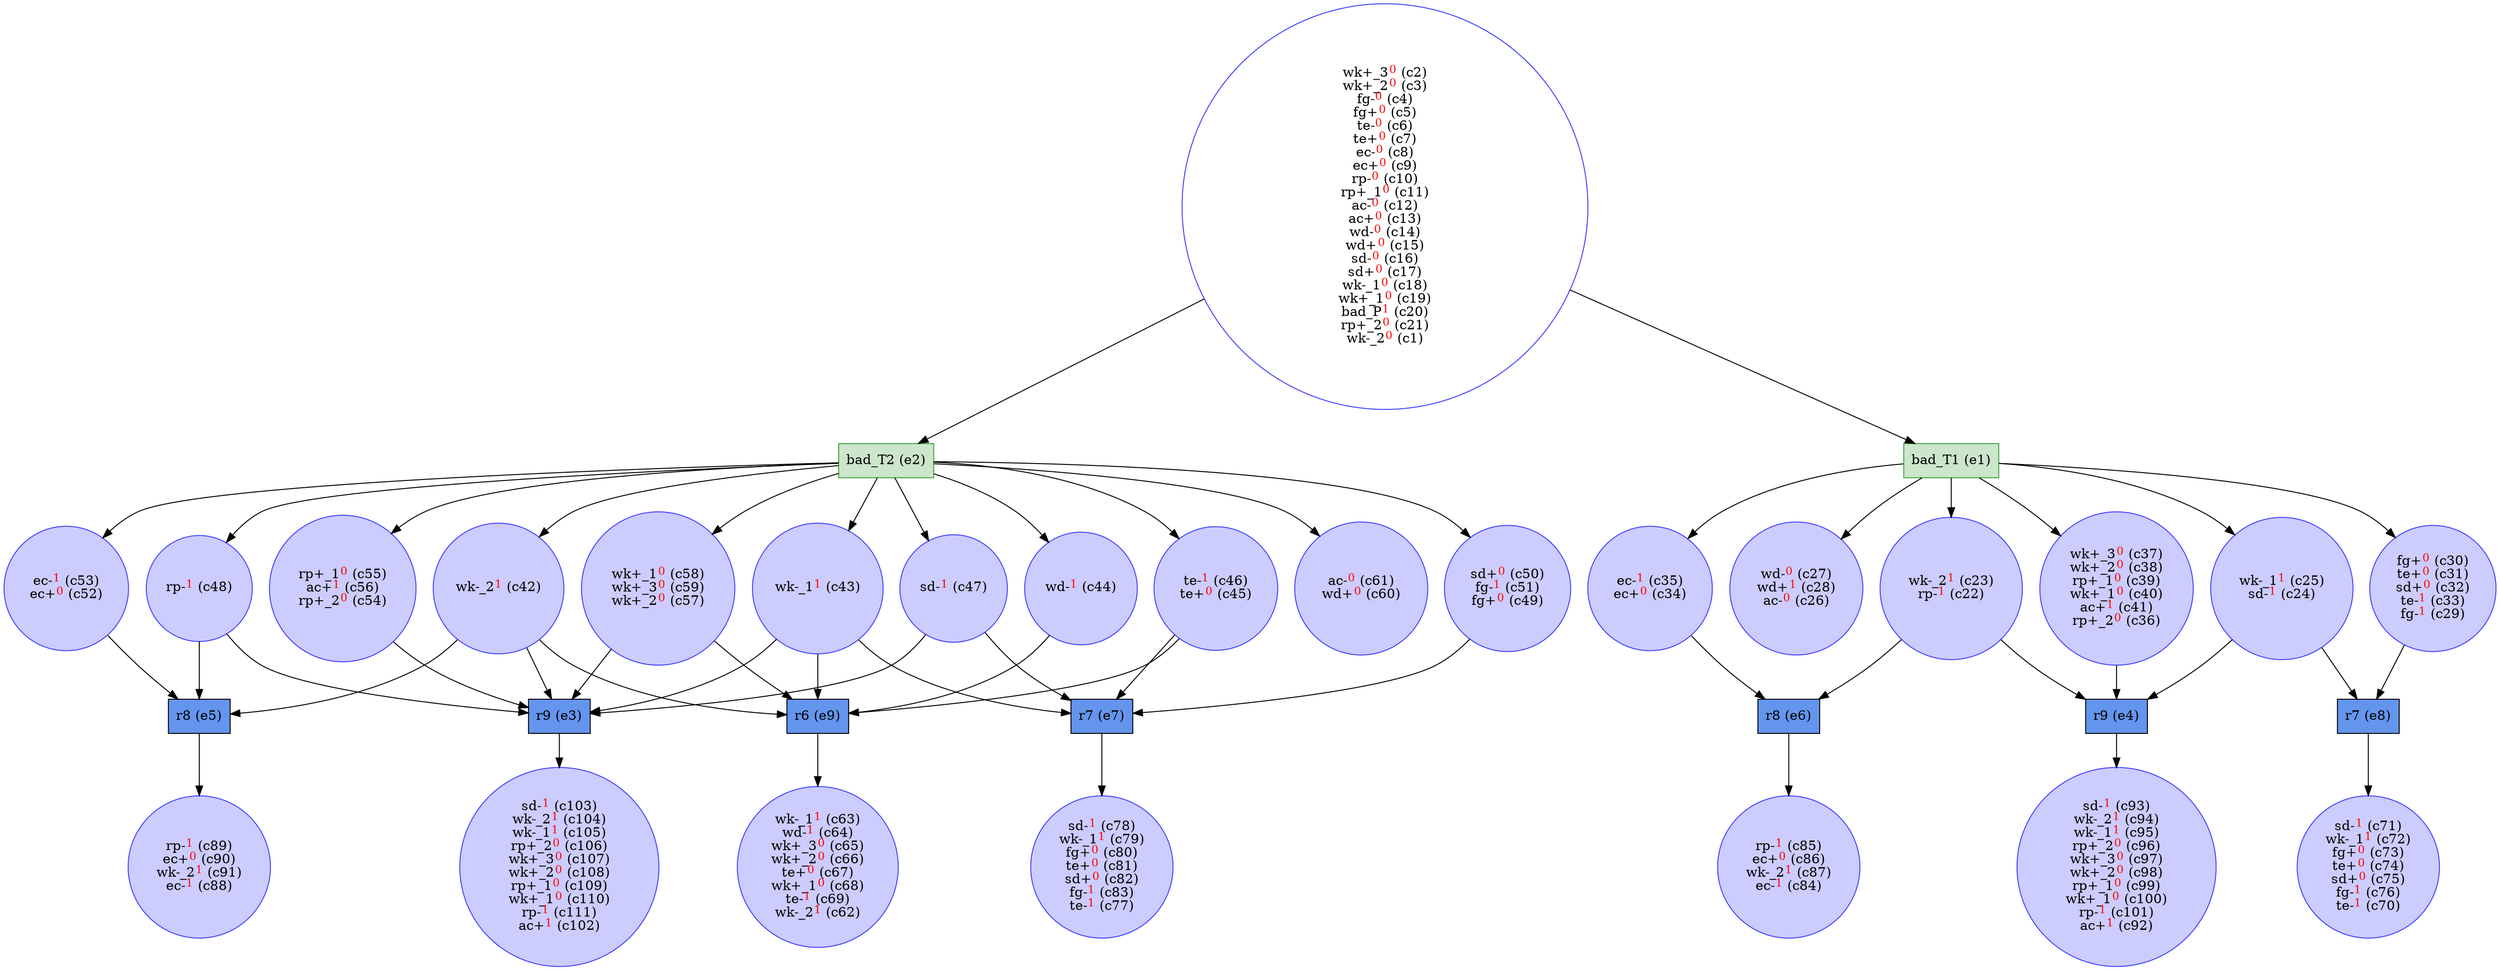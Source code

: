 digraph test {
  c1 -> e2;
  c1 -> e1;
  e1 -> c22;
  c22 -> e4;
  c22 -> e6;
  e1 -> c24;
  c24 -> e4;
  c24 -> e8;
  e1 -> c26;
  e1 -> c29;
  c29 -> e8;
  e1 -> c34;
  c34 -> e6;
  e1 -> c36;
  c36 -> e4;
  e2 -> c42;
  c42 -> e3;
  c42 -> e5;
  c42 -> e9;
  e2 -> c43;
  c43 -> e3;
  c43 -> e7;
  c43 -> e9;
  e2 -> c44;
  c44 -> e9;
  e2 -> c45;
  c45 -> e7;
  c45 -> e9;
  e2 -> c47;
  c47 -> e3;
  c47 -> e7;
  e2 -> c48;
  c48 -> e3;
  c48 -> e5;
  e2 -> c49;
  c49 -> e7;
  e2 -> c52;
  c52 -> e5;
  e2 -> c54;
  c54 -> e3;
  e2 -> c57;
  c57 -> e3;
  c57 -> e9;
  e2 -> c60;
  e9 -> c62;
  e8 -> c70;
  e7 -> c77;
  e6 -> c84;
  e5 -> c88;
  e4 -> c92;
  e3 -> c102;
  c1 [color= "#4040ff"fillcolor="transparent" label= <<FONT COLOR ="black">wk+_3</FONT><FONT COLOR="red"><SUP>0</SUP></FONT><FONT COLOR="black"> (c2)</FONT><BR/><FONT COLOR ="black">wk+_2</FONT><FONT COLOR="red"><SUP>0</SUP></FONT><FONT COLOR="black"> (c3)</FONT><BR/><FONT COLOR ="black">fg-</FONT><FONT COLOR="red"><SUP>0</SUP></FONT><FONT COLOR="black"> (c4)</FONT><BR/><FONT COLOR ="black">fg+</FONT><FONT COLOR="red"><SUP>0</SUP></FONT><FONT COLOR="black"> (c5)</FONT><BR/><FONT COLOR ="black">te-</FONT><FONT COLOR="red"><SUP>0</SUP></FONT><FONT COLOR="black"> (c6)</FONT><BR/><FONT COLOR ="black">te+</FONT><FONT COLOR="red"><SUP>0</SUP></FONT><FONT COLOR="black"> (c7)</FONT><BR/><FONT COLOR ="black">ec-</FONT><FONT COLOR="red"><SUP>0</SUP></FONT><FONT COLOR="black"> (c8)</FONT><BR/><FONT COLOR ="black">ec+</FONT><FONT COLOR="red"><SUP>0</SUP></FONT><FONT COLOR="black"> (c9)</FONT><BR/><FONT COLOR ="black">rp-</FONT><FONT COLOR="red"><SUP>0</SUP></FONT><FONT COLOR="black"> (c10)</FONT><BR/><FONT COLOR ="black">rp+_1</FONT><FONT COLOR="red"><SUP>0</SUP></FONT><FONT COLOR="black"> (c11)</FONT><BR/><FONT COLOR ="black">ac-</FONT><FONT COLOR="red"><SUP>0</SUP></FONT><FONT COLOR="black"> (c12)</FONT><BR/><FONT COLOR ="black">ac+</FONT><FONT COLOR="red"><SUP>0</SUP></FONT><FONT COLOR="black"> (c13)</FONT><BR/><FONT COLOR ="black">wd-</FONT><FONT COLOR="red"><SUP>0</SUP></FONT><FONT COLOR="black"> (c14)</FONT><BR/><FONT COLOR ="black">wd+</FONT><FONT COLOR="red"><SUP>0</SUP></FONT><FONT COLOR="black"> (c15)</FONT><BR/><FONT COLOR ="black">sd-</FONT><FONT COLOR="red"><SUP>0</SUP></FONT><FONT COLOR="black"> (c16)</FONT><BR/><FONT COLOR ="black">sd+</FONT><FONT COLOR="red"><SUP>0</SUP></FONT><FONT COLOR="black"> (c17)</FONT><BR/><FONT COLOR ="black">wk-_1</FONT><FONT COLOR="red"><SUP>0</SUP></FONT><FONT COLOR="black"> (c18)</FONT><BR/><FONT COLOR ="black">wk+_1</FONT><FONT COLOR="red"><SUP>0</SUP></FONT><FONT COLOR="black"> (c19)</FONT><BR/><FONT COLOR ="black">bad_P</FONT><FONT COLOR="red"><SUP>1</SUP></FONT><FONT COLOR="black"> (c20)</FONT><BR/><FONT COLOR ="black">rp+_2</FONT><FONT COLOR="red"><SUP>0</SUP></FONT><FONT COLOR="black"> (c21)</FONT><BR/><FONT COLOR ="black">wk-_2</FONT><FONT COLOR="red"><SUP>0</SUP></FONT><FONT COLOR="black"> (c1)</FONT>> shape=circle style=filled];
  c22 [color= "#4040ff"fillcolor="#ccccff" label= <<FONT COLOR ="black">wk-_2</FONT><FONT COLOR="red"><SUP>1</SUP></FONT><FONT COLOR="black"> (c23)</FONT><BR/><FONT COLOR ="black">rp-</FONT><FONT COLOR="red"><SUP>1</SUP></FONT><FONT COLOR="black"> (c22)</FONT>> shape=circle style=filled];
  c24 [color= "#4040ff"fillcolor="#ccccff" label= <<FONT COLOR ="black">wk-_1</FONT><FONT COLOR="red"><SUP>1</SUP></FONT><FONT COLOR="black"> (c25)</FONT><BR/><FONT COLOR ="black">sd-</FONT><FONT COLOR="red"><SUP>1</SUP></FONT><FONT COLOR="black"> (c24)</FONT>> shape=circle style=filled];
  c26 [color= "#4040ff"fillcolor="#ccccff" label= <<FONT COLOR ="black">wd-</FONT><FONT COLOR="red"><SUP>0</SUP></FONT><FONT COLOR="black"> (c27)</FONT><BR/><FONT COLOR ="black">wd+</FONT><FONT COLOR="red"><SUP>1</SUP></FONT><FONT COLOR="black"> (c28)</FONT><BR/><FONT COLOR ="black">ac-</FONT><FONT COLOR="red"><SUP>0</SUP></FONT><FONT COLOR="black"> (c26)</FONT>> shape=circle style=filled];
  c29 [color= "#4040ff"fillcolor="#ccccff" label= <<FONT COLOR ="black">fg+</FONT><FONT COLOR="red"><SUP>0</SUP></FONT><FONT COLOR="black"> (c30)</FONT><BR/><FONT COLOR ="black">te+</FONT><FONT COLOR="red"><SUP>0</SUP></FONT><FONT COLOR="black"> (c31)</FONT><BR/><FONT COLOR ="black">sd+</FONT><FONT COLOR="red"><SUP>0</SUP></FONT><FONT COLOR="black"> (c32)</FONT><BR/><FONT COLOR ="black">te-</FONT><FONT COLOR="red"><SUP>1</SUP></FONT><FONT COLOR="black"> (c33)</FONT><BR/><FONT COLOR ="black">fg-</FONT><FONT COLOR="red"><SUP>1</SUP></FONT><FONT COLOR="black"> (c29)</FONT>> shape=circle style=filled];
  c34 [color= "#4040ff"fillcolor="#ccccff" label= <<FONT COLOR ="black">ec-</FONT><FONT COLOR="red"><SUP>1</SUP></FONT><FONT COLOR="black"> (c35)</FONT><BR/><FONT COLOR ="black">ec+</FONT><FONT COLOR="red"><SUP>0</SUP></FONT><FONT COLOR="black"> (c34)</FONT>> shape=circle style=filled];
  c36 [color= "#4040ff"fillcolor="#ccccff" label= <<FONT COLOR ="black">wk+_3</FONT><FONT COLOR="red"><SUP>0</SUP></FONT><FONT COLOR="black"> (c37)</FONT><BR/><FONT COLOR ="black">wk+_2</FONT><FONT COLOR="red"><SUP>0</SUP></FONT><FONT COLOR="black"> (c38)</FONT><BR/><FONT COLOR ="black">rp+_1</FONT><FONT COLOR="red"><SUP>0</SUP></FONT><FONT COLOR="black"> (c39)</FONT><BR/><FONT COLOR ="black">wk+_1</FONT><FONT COLOR="red"><SUP>0</SUP></FONT><FONT COLOR="black"> (c40)</FONT><BR/><FONT COLOR ="black">ac+</FONT><FONT COLOR="red"><SUP>1</SUP></FONT><FONT COLOR="black"> (c41)</FONT><BR/><FONT COLOR ="black">rp+_2</FONT><FONT COLOR="red"><SUP>0</SUP></FONT><FONT COLOR="black"> (c36)</FONT>> shape=circle style=filled];
  c42 [color= "#4040ff"fillcolor="#ccccff" label= <<FONT COLOR ="black">wk-_2</FONT><FONT COLOR="red"><SUP>1</SUP></FONT><FONT COLOR="black"> (c42)</FONT>> shape=circle style=filled];
  c43 [color= "#4040ff"fillcolor="#ccccff" label= <<FONT COLOR ="black">wk-_1</FONT><FONT COLOR="red"><SUP>1</SUP></FONT><FONT COLOR="black"> (c43)</FONT>> shape=circle style=filled];
  c44 [color= "#4040ff"fillcolor="#ccccff" label= <<FONT COLOR ="black">wd-</FONT><FONT COLOR="red"><SUP>1</SUP></FONT><FONT COLOR="black"> (c44)</FONT>> shape=circle style=filled];
  c45 [color= "#4040ff"fillcolor="#ccccff" label= <<FONT COLOR ="black">te-</FONT><FONT COLOR="red"><SUP>1</SUP></FONT><FONT COLOR="black"> (c46)</FONT><BR/><FONT COLOR ="black">te+</FONT><FONT COLOR="red"><SUP>0</SUP></FONT><FONT COLOR="black"> (c45)</FONT>> shape=circle style=filled];
  c47 [color= "#4040ff"fillcolor="#ccccff" label= <<FONT COLOR ="black">sd-</FONT><FONT COLOR="red"><SUP>1</SUP></FONT><FONT COLOR="black"> (c47)</FONT>> shape=circle style=filled];
  c48 [color= "#4040ff"fillcolor="#ccccff" label= <<FONT COLOR ="black">rp-</FONT><FONT COLOR="red"><SUP>1</SUP></FONT><FONT COLOR="black"> (c48)</FONT>> shape=circle style=filled];
  c49 [color= "#4040ff"fillcolor="#ccccff" label= <<FONT COLOR ="black">sd+</FONT><FONT COLOR="red"><SUP>0</SUP></FONT><FONT COLOR="black"> (c50)</FONT><BR/><FONT COLOR ="black">fg-</FONT><FONT COLOR="red"><SUP>1</SUP></FONT><FONT COLOR="black"> (c51)</FONT><BR/><FONT COLOR ="black">fg+</FONT><FONT COLOR="red"><SUP>0</SUP></FONT><FONT COLOR="black"> (c49)</FONT>> shape=circle style=filled];
  c52 [color= "#4040ff"fillcolor="#ccccff" label= <<FONT COLOR ="black">ec-</FONT><FONT COLOR="red"><SUP>1</SUP></FONT><FONT COLOR="black"> (c53)</FONT><BR/><FONT COLOR ="black">ec+</FONT><FONT COLOR="red"><SUP>0</SUP></FONT><FONT COLOR="black"> (c52)</FONT>> shape=circle style=filled];
  c54 [color= "#4040ff"fillcolor="#ccccff" label= <<FONT COLOR ="black">rp+_1</FONT><FONT COLOR="red"><SUP>0</SUP></FONT><FONT COLOR="black"> (c55)</FONT><BR/><FONT COLOR ="black">ac+</FONT><FONT COLOR="red"><SUP>1</SUP></FONT><FONT COLOR="black"> (c56)</FONT><BR/><FONT COLOR ="black">rp+_2</FONT><FONT COLOR="red"><SUP>0</SUP></FONT><FONT COLOR="black"> (c54)</FONT>> shape=circle style=filled];
  c57 [color= "#4040ff"fillcolor="#ccccff" label= <<FONT COLOR ="black">wk+_1</FONT><FONT COLOR="red"><SUP>0</SUP></FONT><FONT COLOR="black"> (c58)</FONT><BR/><FONT COLOR ="black">wk+_3</FONT><FONT COLOR="red"><SUP>0</SUP></FONT><FONT COLOR="black"> (c59)</FONT><BR/><FONT COLOR ="black">wk+_2</FONT><FONT COLOR="red"><SUP>0</SUP></FONT><FONT COLOR="black"> (c57)</FONT>> shape=circle style=filled];
  c60 [color= "#4040ff"fillcolor="#ccccff" label= <<FONT COLOR ="black">ac-</FONT><FONT COLOR="red"><SUP>0</SUP></FONT><FONT COLOR="black"> (c61)</FONT><BR/><FONT COLOR ="black">wd+</FONT><FONT COLOR="red"><SUP>0</SUP></FONT><FONT COLOR="black"> (c60)</FONT>> shape=circle style=filled];
  c62 [color= "#4040ff"fillcolor="#ccccff" label= <<FONT COLOR ="black">wk-_1</FONT><FONT COLOR="red"><SUP>1</SUP></FONT><FONT COLOR="black"> (c63)</FONT><BR/><FONT COLOR ="black">wd-</FONT><FONT COLOR="red"><SUP>1</SUP></FONT><FONT COLOR="black"> (c64)</FONT><BR/><FONT COLOR ="black">wk+_3</FONT><FONT COLOR="red"><SUP>0</SUP></FONT><FONT COLOR="black"> (c65)</FONT><BR/><FONT COLOR ="black">wk+_2</FONT><FONT COLOR="red"><SUP>0</SUP></FONT><FONT COLOR="black"> (c66)</FONT><BR/><FONT COLOR ="black">te+</FONT><FONT COLOR="red"><SUP>0</SUP></FONT><FONT COLOR="black"> (c67)</FONT><BR/><FONT COLOR ="black">wk+_1</FONT><FONT COLOR="red"><SUP>0</SUP></FONT><FONT COLOR="black"> (c68)</FONT><BR/><FONT COLOR ="black">te-</FONT><FONT COLOR="red"><SUP>1</SUP></FONT><FONT COLOR="black"> (c69)</FONT><BR/><FONT COLOR ="black">wk-_2</FONT><FONT COLOR="red"><SUP>1</SUP></FONT><FONT COLOR="black"> (c62)</FONT>> shape=circle style=filled];
  c70 [color= "#4040ff"fillcolor="#ccccff" label= <<FONT COLOR ="black">sd-</FONT><FONT COLOR="red"><SUP>1</SUP></FONT><FONT COLOR="black"> (c71)</FONT><BR/><FONT COLOR ="black">wk-_1</FONT><FONT COLOR="red"><SUP>1</SUP></FONT><FONT COLOR="black"> (c72)</FONT><BR/><FONT COLOR ="black">fg+</FONT><FONT COLOR="red"><SUP>0</SUP></FONT><FONT COLOR="black"> (c73)</FONT><BR/><FONT COLOR ="black">te+</FONT><FONT COLOR="red"><SUP>0</SUP></FONT><FONT COLOR="black"> (c74)</FONT><BR/><FONT COLOR ="black">sd+</FONT><FONT COLOR="red"><SUP>0</SUP></FONT><FONT COLOR="black"> (c75)</FONT><BR/><FONT COLOR ="black">fg-</FONT><FONT COLOR="red"><SUP>1</SUP></FONT><FONT COLOR="black"> (c76)</FONT><BR/><FONT COLOR ="black">te-</FONT><FONT COLOR="red"><SUP>1</SUP></FONT><FONT COLOR="black"> (c70)</FONT>> shape=circle style=filled];
  c77 [color= "#4040ff"fillcolor="#ccccff" label= <<FONT COLOR ="black">sd-</FONT><FONT COLOR="red"><SUP>1</SUP></FONT><FONT COLOR="black"> (c78)</FONT><BR/><FONT COLOR ="black">wk-_1</FONT><FONT COLOR="red"><SUP>1</SUP></FONT><FONT COLOR="black"> (c79)</FONT><BR/><FONT COLOR ="black">fg+</FONT><FONT COLOR="red"><SUP>0</SUP></FONT><FONT COLOR="black"> (c80)</FONT><BR/><FONT COLOR ="black">te+</FONT><FONT COLOR="red"><SUP>0</SUP></FONT><FONT COLOR="black"> (c81)</FONT><BR/><FONT COLOR ="black">sd+</FONT><FONT COLOR="red"><SUP>0</SUP></FONT><FONT COLOR="black"> (c82)</FONT><BR/><FONT COLOR ="black">fg-</FONT><FONT COLOR="red"><SUP>1</SUP></FONT><FONT COLOR="black"> (c83)</FONT><BR/><FONT COLOR ="black">te-</FONT><FONT COLOR="red"><SUP>1</SUP></FONT><FONT COLOR="black"> (c77)</FONT>> shape=circle style=filled];
  c84 [color= "#4040ff"fillcolor="#ccccff" label= <<FONT COLOR ="black">rp-</FONT><FONT COLOR="red"><SUP>1</SUP></FONT><FONT COLOR="black"> (c85)</FONT><BR/><FONT COLOR ="black">ec+</FONT><FONT COLOR="red"><SUP>0</SUP></FONT><FONT COLOR="black"> (c86)</FONT><BR/><FONT COLOR ="black">wk-_2</FONT><FONT COLOR="red"><SUP>1</SUP></FONT><FONT COLOR="black"> (c87)</FONT><BR/><FONT COLOR ="black">ec-</FONT><FONT COLOR="red"><SUP>1</SUP></FONT><FONT COLOR="black"> (c84)</FONT>> shape=circle style=filled];
  c88 [color= "#4040ff"fillcolor="#ccccff" label= <<FONT COLOR ="black">rp-</FONT><FONT COLOR="red"><SUP>1</SUP></FONT><FONT COLOR="black"> (c89)</FONT><BR/><FONT COLOR ="black">ec+</FONT><FONT COLOR="red"><SUP>0</SUP></FONT><FONT COLOR="black"> (c90)</FONT><BR/><FONT COLOR ="black">wk-_2</FONT><FONT COLOR="red"><SUP>1</SUP></FONT><FONT COLOR="black"> (c91)</FONT><BR/><FONT COLOR ="black">ec-</FONT><FONT COLOR="red"><SUP>1</SUP></FONT><FONT COLOR="black"> (c88)</FONT>> shape=circle style=filled];
  c92 [color= "#4040ff"fillcolor="#ccccff" label= <<FONT COLOR ="black">sd-</FONT><FONT COLOR="red"><SUP>1</SUP></FONT><FONT COLOR="black"> (c93)</FONT><BR/><FONT COLOR ="black">wk-_2</FONT><FONT COLOR="red"><SUP>1</SUP></FONT><FONT COLOR="black"> (c94)</FONT><BR/><FONT COLOR ="black">wk-_1</FONT><FONT COLOR="red"><SUP>1</SUP></FONT><FONT COLOR="black"> (c95)</FONT><BR/><FONT COLOR ="black">rp+_2</FONT><FONT COLOR="red"><SUP>0</SUP></FONT><FONT COLOR="black"> (c96)</FONT><BR/><FONT COLOR ="black">wk+_3</FONT><FONT COLOR="red"><SUP>0</SUP></FONT><FONT COLOR="black"> (c97)</FONT><BR/><FONT COLOR ="black">wk+_2</FONT><FONT COLOR="red"><SUP>0</SUP></FONT><FONT COLOR="black"> (c98)</FONT><BR/><FONT COLOR ="black">rp+_1</FONT><FONT COLOR="red"><SUP>0</SUP></FONT><FONT COLOR="black"> (c99)</FONT><BR/><FONT COLOR ="black">wk+_1</FONT><FONT COLOR="red"><SUP>0</SUP></FONT><FONT COLOR="black"> (c100)</FONT><BR/><FONT COLOR ="black">rp-</FONT><FONT COLOR="red"><SUP>1</SUP></FONT><FONT COLOR="black"> (c101)</FONT><BR/><FONT COLOR ="black">ac+</FONT><FONT COLOR="red"><SUP>1</SUP></FONT><FONT COLOR="black"> (c92)</FONT>> shape=circle style=filled];
  c102 [color= "#4040ff"fillcolor="#ccccff" label= <<FONT COLOR ="black">sd-</FONT><FONT COLOR="red"><SUP>1</SUP></FONT><FONT COLOR="black"> (c103)</FONT><BR/><FONT COLOR ="black">wk-_2</FONT><FONT COLOR="red"><SUP>1</SUP></FONT><FONT COLOR="black"> (c104)</FONT><BR/><FONT COLOR ="black">wk-_1</FONT><FONT COLOR="red"><SUP>1</SUP></FONT><FONT COLOR="black"> (c105)</FONT><BR/><FONT COLOR ="black">rp+_2</FONT><FONT COLOR="red"><SUP>0</SUP></FONT><FONT COLOR="black"> (c106)</FONT><BR/><FONT COLOR ="black">wk+_3</FONT><FONT COLOR="red"><SUP>0</SUP></FONT><FONT COLOR="black"> (c107)</FONT><BR/><FONT COLOR ="black">wk+_2</FONT><FONT COLOR="red"><SUP>0</SUP></FONT><FONT COLOR="black"> (c108)</FONT><BR/><FONT COLOR ="black">rp+_1</FONT><FONT COLOR="red"><SUP>0</SUP></FONT><FONT COLOR="black"> (c109)</FONT><BR/><FONT COLOR ="black">wk+_1</FONT><FONT COLOR="red"><SUP>0</SUP></FONT><FONT COLOR="black"> (c110)</FONT><BR/><FONT COLOR ="black">rp-</FONT><FONT COLOR="red"><SUP>1</SUP></FONT><FONT COLOR="black"> (c111)</FONT><BR/><FONT COLOR ="black">ac+</FONT><FONT COLOR="red"><SUP>1</SUP></FONT><FONT COLOR="black"> (c102)</FONT>> shape=circle style=filled];
  e1 [color="#409f40" fillcolor="#cce6cc" label="bad_T1 (e1)" shape=box style=filled];
  e2 [color="#409f40" fillcolor="#cce6cc" label="bad_T2 (e2)" shape=box style=filled];
  e3 [color=black fillcolor=cornflowerblue label="r9 (e3)" shape=box style=filled];
  e4 [color=black fillcolor=cornflowerblue label="r9 (e4)" shape=box style=filled];
  e5 [color=black fillcolor=cornflowerblue label="r8 (e5)" shape=box style=filled];
  e6 [color=black fillcolor=cornflowerblue label="r8 (e6)" shape=box style=filled];
  e7 [color=black fillcolor=cornflowerblue label="r7 (e7)" shape=box style=filled];
  e8 [color=black fillcolor=cornflowerblue label="r7 (e8)" shape=box style=filled];
  e9 [color=black fillcolor=cornflowerblue label="r6 (e9)" shape=box style=filled];
}
